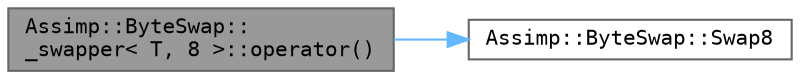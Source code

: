 digraph "Assimp::ByteSwap::_swapper&lt; T, 8 &gt;::operator()"
{
 // LATEX_PDF_SIZE
  bgcolor="transparent";
  edge [fontname=Terminal,fontsize=10,labelfontname=Helvetica,labelfontsize=10];
  node [fontname=Terminal,fontsize=10,shape=box,height=0.2,width=0.4];
  rankdir="LR";
  Node1 [label="Assimp::ByteSwap::\l_swapper\< T, 8 \>::operator()",height=0.2,width=0.4,color="gray40", fillcolor="grey60", style="filled", fontcolor="black",tooltip=" "];
  Node1 -> Node2 [color="steelblue1",style="solid"];
  Node2 [label="Assimp::ByteSwap::Swap8",height=0.2,width=0.4,color="grey40", fillcolor="white", style="filled",URL="$class_assimp_1_1_byte_swap.html#a2bc7200bc6ead695450266621ee114e3",tooltip=" "];
}
